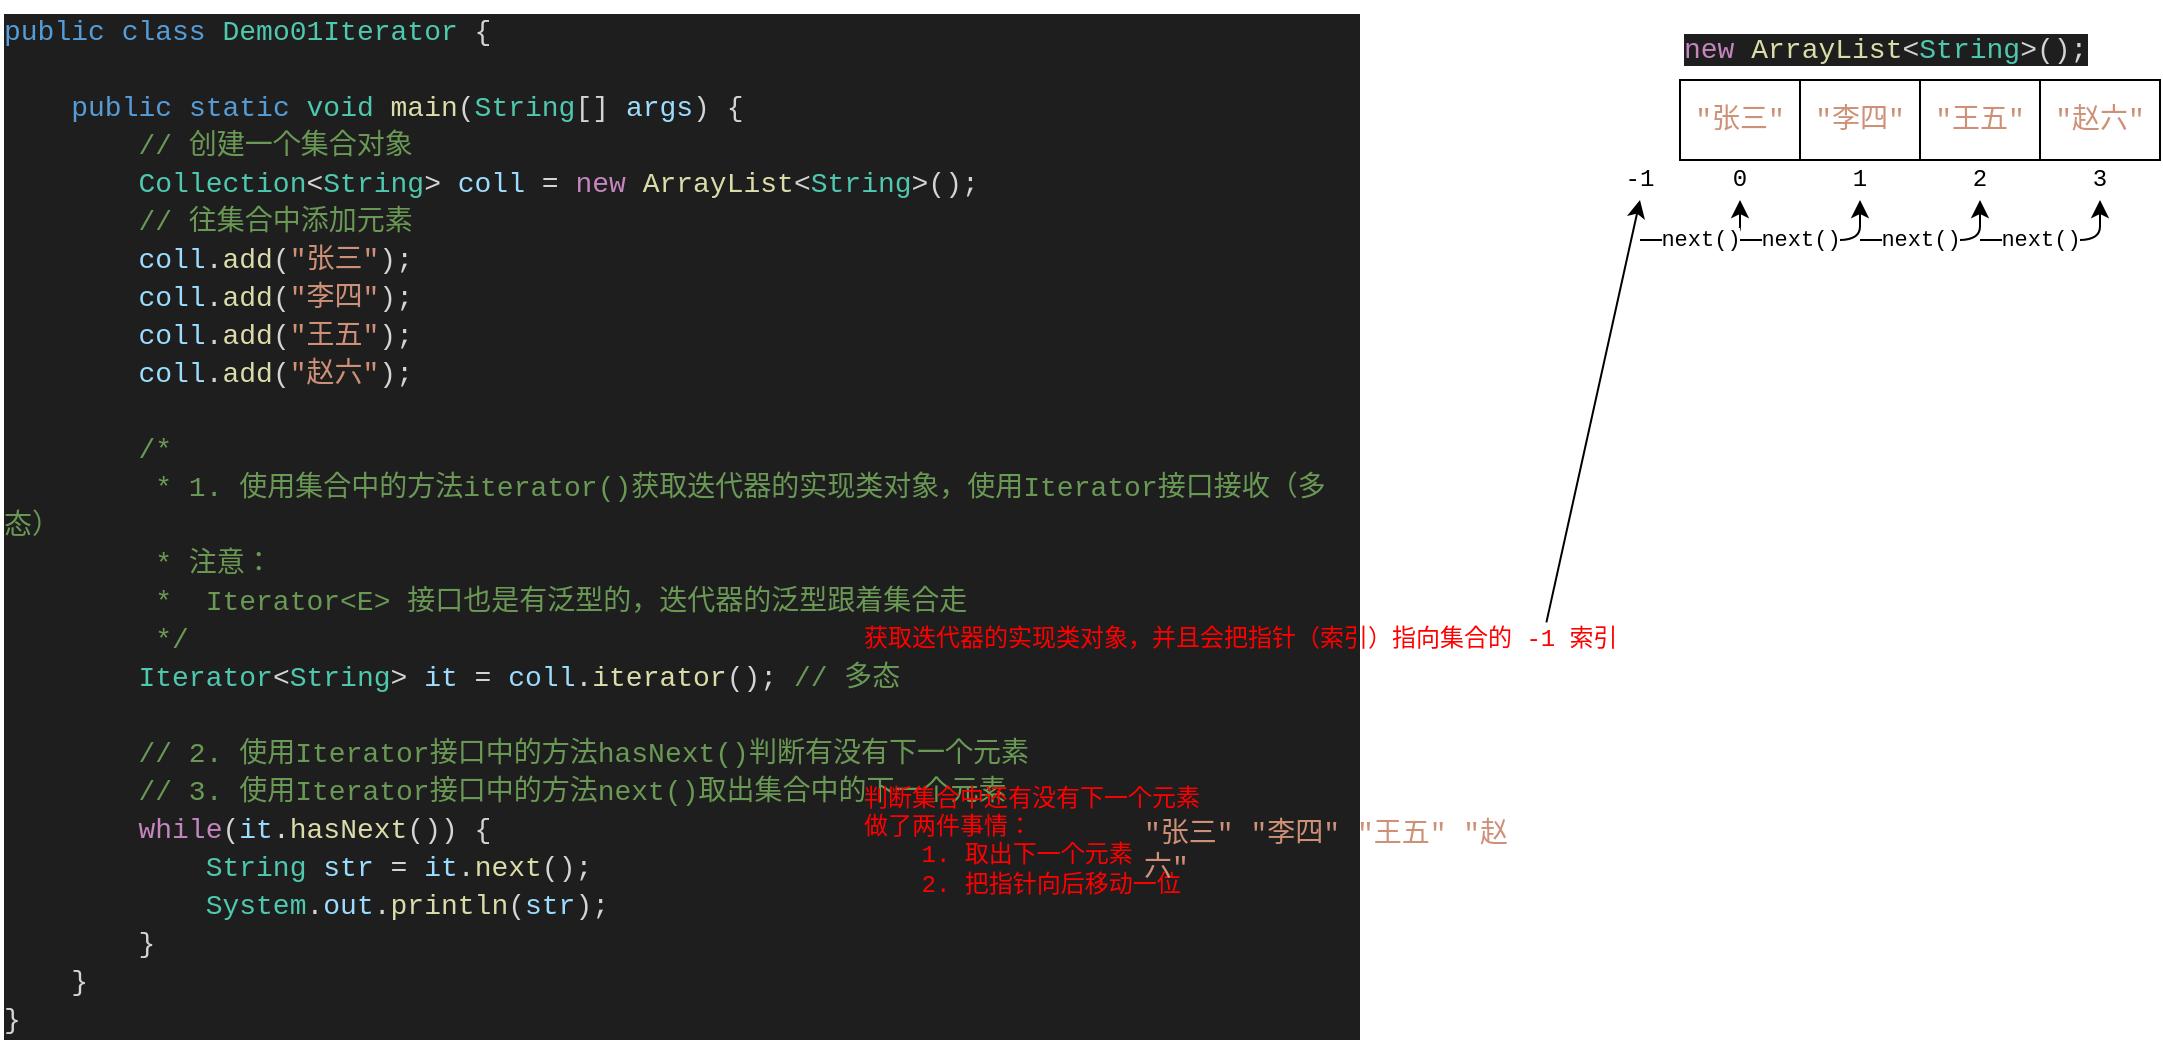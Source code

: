 <mxfile version="13.6.2" type="device"><diagram id="XjoFfy0BP40ar5_ZtJ74" name="Page-1"><mxGraphModel dx="1291" dy="603" grid="1" gridSize="10" guides="1" tooltips="1" connect="1" arrows="1" fold="1" page="1" pageScale="1" pageWidth="1100" pageHeight="850" math="0" shadow="0"><root><mxCell id="0"/><mxCell id="1" parent="0"/><mxCell id="JyxScc7RGJYvlbZQ12zW-1" value="&lt;div style=&quot;color: rgb(212 , 212 , 212) ; background-color: rgb(30 , 30 , 30) ; font-family: &amp;#34;consolas&amp;#34; , &amp;#34;courier new&amp;#34; , monospace ; font-weight: normal ; font-size: 14px ; line-height: 19px&quot;&gt;&lt;div&gt;&lt;span style=&quot;color: #569cd6&quot;&gt;public&lt;/span&gt;&lt;span style=&quot;color: #d4d4d4&quot;&gt;&amp;nbsp;&lt;/span&gt;&lt;span style=&quot;color: #569cd6&quot;&gt;class&lt;/span&gt;&lt;span style=&quot;color: #d4d4d4&quot;&gt;&amp;nbsp;&lt;/span&gt;&lt;span style=&quot;color: #4ec9b0&quot;&gt;Demo01Iterator&lt;/span&gt;&lt;span style=&quot;color: #d4d4d4&quot;&gt;&amp;nbsp;{&lt;/span&gt;&lt;/div&gt;&lt;br&gt;&lt;div&gt;&lt;span style=&quot;color: #d4d4d4&quot;&gt;&amp;nbsp;&amp;nbsp;&amp;nbsp;&amp;nbsp;&lt;/span&gt;&lt;span style=&quot;color: #569cd6&quot;&gt;public&lt;/span&gt;&lt;span style=&quot;color: #d4d4d4&quot;&gt;&amp;nbsp;&lt;/span&gt;&lt;span style=&quot;color: #569cd6&quot;&gt;static&lt;/span&gt;&lt;span style=&quot;color: #d4d4d4&quot;&gt;&amp;nbsp;&lt;/span&gt;&lt;span style=&quot;color: #4ec9b0&quot;&gt;void&lt;/span&gt;&lt;span style=&quot;color: #d4d4d4&quot;&gt;&amp;nbsp;&lt;/span&gt;&lt;span style=&quot;color: #dcdcaa&quot;&gt;main&lt;/span&gt;&lt;span style=&quot;color: #d4d4d4&quot;&gt;(&lt;/span&gt;&lt;span style=&quot;color: #4ec9b0&quot;&gt;String&lt;/span&gt;&lt;span style=&quot;color: #d4d4d4&quot;&gt;[]&amp;nbsp;&lt;/span&gt;&lt;span style=&quot;color: #9cdcfe&quot;&gt;args&lt;/span&gt;&lt;span style=&quot;color: #d4d4d4&quot;&gt;)&amp;nbsp;{&lt;/span&gt;&lt;/div&gt;&lt;div&gt;&lt;span style=&quot;color: #d4d4d4&quot;&gt;&amp;nbsp;&amp;nbsp;&amp;nbsp;&amp;nbsp;&amp;nbsp;&amp;nbsp;&amp;nbsp;&amp;nbsp;&lt;/span&gt;&lt;span style=&quot;color: #6a9955&quot;&gt;//&amp;nbsp;创建一个集合对象&lt;/span&gt;&lt;/div&gt;&lt;div&gt;&lt;span style=&quot;color: #d4d4d4&quot;&gt;&amp;nbsp;&amp;nbsp;&amp;nbsp;&amp;nbsp;&amp;nbsp;&amp;nbsp;&amp;nbsp;&amp;nbsp;&lt;/span&gt;&lt;span style=&quot;color: #4ec9b0&quot;&gt;Collection&lt;/span&gt;&lt;span style=&quot;color: #d4d4d4&quot;&gt;&amp;lt;&lt;/span&gt;&lt;span style=&quot;color: #4ec9b0&quot;&gt;String&lt;/span&gt;&lt;span style=&quot;color: #d4d4d4&quot;&gt;&amp;gt;&amp;nbsp;&lt;/span&gt;&lt;span style=&quot;color: #9cdcfe&quot;&gt;coll&lt;/span&gt;&lt;span style=&quot;color: #d4d4d4&quot;&gt;&amp;nbsp;=&amp;nbsp;&lt;/span&gt;&lt;span style=&quot;color: #c586c0&quot;&gt;new&lt;/span&gt;&lt;span style=&quot;color: #d4d4d4&quot;&gt;&amp;nbsp;&lt;/span&gt;&lt;span style=&quot;color: #dcdcaa&quot;&gt;ArrayList&lt;/span&gt;&lt;span style=&quot;color: #d4d4d4&quot;&gt;&amp;lt;&lt;/span&gt;&lt;span style=&quot;color: #4ec9b0&quot;&gt;String&lt;/span&gt;&lt;span style=&quot;color: #d4d4d4&quot;&gt;&amp;gt;();&lt;/span&gt;&lt;/div&gt;&lt;div&gt;&lt;span style=&quot;color: #d4d4d4&quot;&gt;&amp;nbsp;&amp;nbsp;&amp;nbsp;&amp;nbsp;&amp;nbsp;&amp;nbsp;&amp;nbsp;&amp;nbsp;&lt;/span&gt;&lt;span style=&quot;color: #6a9955&quot;&gt;//&amp;nbsp;往集合中添加元素&lt;/span&gt;&lt;/div&gt;&lt;div&gt;&lt;span style=&quot;color: #d4d4d4&quot;&gt;&amp;nbsp;&amp;nbsp;&amp;nbsp;&amp;nbsp;&amp;nbsp;&amp;nbsp;&amp;nbsp;&amp;nbsp;&lt;/span&gt;&lt;span style=&quot;color: #9cdcfe&quot;&gt;coll&lt;/span&gt;&lt;span style=&quot;color: #d4d4d4&quot;&gt;.&lt;/span&gt;&lt;span style=&quot;color: #dcdcaa&quot;&gt;add&lt;/span&gt;&lt;span style=&quot;color: #d4d4d4&quot;&gt;(&lt;/span&gt;&lt;span style=&quot;color: #ce9178&quot;&gt;&quot;张三&quot;&lt;/span&gt;&lt;span style=&quot;color: #d4d4d4&quot;&gt;);&lt;/span&gt;&lt;/div&gt;&lt;div&gt;&lt;span style=&quot;color: #d4d4d4&quot;&gt;&amp;nbsp;&amp;nbsp;&amp;nbsp;&amp;nbsp;&amp;nbsp;&amp;nbsp;&amp;nbsp;&amp;nbsp;&lt;/span&gt;&lt;span style=&quot;color: #9cdcfe&quot;&gt;coll&lt;/span&gt;&lt;span style=&quot;color: #d4d4d4&quot;&gt;.&lt;/span&gt;&lt;span style=&quot;color: #dcdcaa&quot;&gt;add&lt;/span&gt;&lt;span style=&quot;color: #d4d4d4&quot;&gt;(&lt;/span&gt;&lt;span style=&quot;color: #ce9178&quot;&gt;&quot;李四&quot;&lt;/span&gt;&lt;span style=&quot;color: #d4d4d4&quot;&gt;);&lt;/span&gt;&lt;/div&gt;&lt;div&gt;&lt;span style=&quot;color: #d4d4d4&quot;&gt;&amp;nbsp;&amp;nbsp;&amp;nbsp;&amp;nbsp;&amp;nbsp;&amp;nbsp;&amp;nbsp;&amp;nbsp;&lt;/span&gt;&lt;span style=&quot;color: #9cdcfe&quot;&gt;coll&lt;/span&gt;&lt;span style=&quot;color: #d4d4d4&quot;&gt;.&lt;/span&gt;&lt;span style=&quot;color: #dcdcaa&quot;&gt;add&lt;/span&gt;&lt;span style=&quot;color: #d4d4d4&quot;&gt;(&lt;/span&gt;&lt;span style=&quot;color: #ce9178&quot;&gt;&quot;王五&quot;&lt;/span&gt;&lt;span style=&quot;color: #d4d4d4&quot;&gt;);&lt;/span&gt;&lt;/div&gt;&lt;div&gt;&lt;span style=&quot;color: #d4d4d4&quot;&gt;&amp;nbsp;&amp;nbsp;&amp;nbsp;&amp;nbsp;&amp;nbsp;&amp;nbsp;&amp;nbsp;&amp;nbsp;&lt;/span&gt;&lt;span style=&quot;color: #9cdcfe&quot;&gt;coll&lt;/span&gt;&lt;span style=&quot;color: #d4d4d4&quot;&gt;.&lt;/span&gt;&lt;span style=&quot;color: #dcdcaa&quot;&gt;add&lt;/span&gt;&lt;span style=&quot;color: #d4d4d4&quot;&gt;(&lt;/span&gt;&lt;span style=&quot;color: #ce9178&quot;&gt;&quot;赵六&quot;&lt;/span&gt;&lt;span style=&quot;color: #d4d4d4&quot;&gt;);&lt;/span&gt;&lt;/div&gt;&lt;div&gt;&lt;span style=&quot;color: #d4d4d4&quot;&gt;&amp;nbsp;&amp;nbsp;&amp;nbsp;&amp;nbsp;&amp;nbsp;&amp;nbsp;&amp;nbsp;&amp;nbsp;&lt;/span&gt;&lt;/div&gt;&lt;div&gt;&lt;span style=&quot;color: #d4d4d4&quot;&gt;&amp;nbsp;&amp;nbsp;&amp;nbsp;&amp;nbsp;&amp;nbsp;&amp;nbsp;&amp;nbsp;&amp;nbsp;&lt;/span&gt;&lt;span style=&quot;color: #6a9955&quot;&gt;/*&lt;/span&gt;&lt;/div&gt;&lt;div&gt;&lt;span style=&quot;color: #6a9955&quot;&gt;&amp;nbsp;&amp;nbsp;&amp;nbsp;&amp;nbsp;&amp;nbsp;&amp;nbsp;&amp;nbsp;&amp;nbsp;&amp;nbsp;*&amp;nbsp;1.&amp;nbsp;使用集合中的方法iterator()获取迭代器的实现类对象，使用Iterator接口接收（多态）&lt;/span&gt;&lt;/div&gt;&lt;div&gt;&lt;span style=&quot;color: #6a9955&quot;&gt;&amp;nbsp;&amp;nbsp;&amp;nbsp;&amp;nbsp;&amp;nbsp;&amp;nbsp;&amp;nbsp;&amp;nbsp;&amp;nbsp;*&amp;nbsp;注意：&lt;/span&gt;&lt;/div&gt;&lt;div&gt;&lt;span style=&quot;color: #6a9955&quot;&gt;&amp;nbsp;&amp;nbsp;&amp;nbsp;&amp;nbsp;&amp;nbsp;&amp;nbsp;&amp;nbsp;&amp;nbsp;&amp;nbsp;*&amp;nbsp;&amp;nbsp;Iterator&amp;lt;E&amp;gt;&amp;nbsp;接口也是有泛型的，迭代器的泛型跟着集合走&lt;/span&gt;&lt;/div&gt;&lt;div&gt;&lt;span style=&quot;color: #6a9955&quot;&gt;&amp;nbsp;&amp;nbsp;&amp;nbsp;&amp;nbsp;&amp;nbsp;&amp;nbsp;&amp;nbsp;&amp;nbsp;&amp;nbsp;*/&lt;/span&gt;&lt;/div&gt;&lt;div&gt;&lt;span style=&quot;color: #d4d4d4&quot;&gt;&amp;nbsp;&amp;nbsp;&amp;nbsp;&amp;nbsp;&amp;nbsp;&amp;nbsp;&amp;nbsp;&amp;nbsp;&lt;/span&gt;&lt;span style=&quot;color: #4ec9b0&quot;&gt;Iterator&lt;/span&gt;&lt;span style=&quot;color: #d4d4d4&quot;&gt;&amp;lt;&lt;/span&gt;&lt;span style=&quot;color: #4ec9b0&quot;&gt;String&lt;/span&gt;&lt;span style=&quot;color: #d4d4d4&quot;&gt;&amp;gt;&amp;nbsp;&lt;/span&gt;&lt;span style=&quot;color: #9cdcfe&quot;&gt;it&lt;/span&gt;&lt;span style=&quot;color: #d4d4d4&quot;&gt;&amp;nbsp;=&amp;nbsp;&lt;/span&gt;&lt;span style=&quot;color: #9cdcfe&quot;&gt;coll&lt;/span&gt;&lt;span style=&quot;color: #d4d4d4&quot;&gt;.&lt;/span&gt;&lt;span style=&quot;color: #dcdcaa&quot;&gt;iterator&lt;/span&gt;&lt;span style=&quot;color: #d4d4d4&quot;&gt;();&amp;nbsp;&lt;/span&gt;&lt;span style=&quot;color: #6a9955&quot;&gt;//&amp;nbsp;多态&lt;/span&gt;&lt;/div&gt;&lt;br&gt;&lt;div&gt;&lt;span style=&quot;color: #d4d4d4&quot;&gt;&amp;nbsp;&amp;nbsp;&amp;nbsp;&amp;nbsp;&amp;nbsp;&amp;nbsp;&amp;nbsp;&amp;nbsp;&lt;/span&gt;&lt;span style=&quot;color: #6a9955&quot;&gt;//&amp;nbsp;2.&amp;nbsp;使用Iterator接口中的方法hasNext()判断有没有下一个元素&lt;/span&gt;&lt;/div&gt;&lt;div&gt;&lt;span style=&quot;color: #d4d4d4&quot;&gt;&amp;nbsp;&amp;nbsp;&amp;nbsp;&amp;nbsp;&amp;nbsp;&amp;nbsp;&amp;nbsp;&amp;nbsp;&lt;/span&gt;&lt;span style=&quot;color: #6a9955&quot;&gt;//&amp;nbsp;3.&amp;nbsp;使用Iterator接口中的方法next()取出集合中的下一个元素&lt;/span&gt;&lt;/div&gt;&lt;div&gt;&lt;span style=&quot;color: #d4d4d4&quot;&gt;&amp;nbsp; &amp;nbsp; &amp;nbsp; &amp;nbsp;&amp;nbsp;&lt;/span&gt;&lt;span style=&quot;font-family: &amp;#34;consolas&amp;#34; , &amp;#34;courier new&amp;#34; , monospace ; color: rgb(197 , 134 , 192)&quot;&gt;while&lt;/span&gt;&lt;span style=&quot;font-family: &amp;#34;consolas&amp;#34; , &amp;#34;courier new&amp;#34; , monospace&quot;&gt;(&lt;/span&gt;&lt;span style=&quot;font-family: &amp;#34;consolas&amp;#34; , &amp;#34;courier new&amp;#34; , monospace ; color: rgb(156 , 220 , 254)&quot;&gt;it&lt;/span&gt;&lt;span style=&quot;font-family: &amp;#34;consolas&amp;#34; , &amp;#34;courier new&amp;#34; , monospace&quot;&gt;.&lt;/span&gt;&lt;span style=&quot;font-family: &amp;#34;consolas&amp;#34; , &amp;#34;courier new&amp;#34; , monospace ; color: rgb(220 , 220 , 170)&quot;&gt;hasNext&lt;/span&gt;&lt;span style=&quot;font-family: &amp;#34;consolas&amp;#34; , &amp;#34;courier new&amp;#34; , monospace&quot;&gt;())&amp;nbsp;{&lt;/span&gt;&lt;/div&gt;&lt;div style=&quot;font-family: &amp;#34;consolas&amp;#34; , &amp;#34;courier new&amp;#34; , monospace ; line-height: 19px&quot;&gt;&lt;div&gt;&amp;nbsp;&amp;nbsp;&amp;nbsp;&amp;nbsp;&amp;nbsp;&amp;nbsp;&amp;nbsp;&amp;nbsp;&amp;nbsp;&amp;nbsp;&amp;nbsp;&amp;nbsp;&lt;span style=&quot;color: #4ec9b0&quot;&gt;String&lt;/span&gt;&amp;nbsp;&lt;span style=&quot;color: #9cdcfe&quot;&gt;str&lt;/span&gt;&amp;nbsp;=&amp;nbsp;&lt;span style=&quot;color: #9cdcfe&quot;&gt;it&lt;/span&gt;.&lt;span style=&quot;color: #dcdcaa&quot;&gt;next&lt;/span&gt;();&lt;/div&gt;&lt;div&gt;&amp;nbsp;&amp;nbsp;&amp;nbsp;&amp;nbsp;&amp;nbsp;&amp;nbsp;&amp;nbsp;&amp;nbsp;&amp;nbsp;&amp;nbsp;&amp;nbsp;&amp;nbsp;&lt;span style=&quot;color: #4ec9b0&quot;&gt;System&lt;/span&gt;.&lt;span style=&quot;color: #9cdcfe&quot;&gt;out&lt;/span&gt;.&lt;span style=&quot;color: #dcdcaa&quot;&gt;println&lt;/span&gt;(&lt;span style=&quot;color: #9cdcfe&quot;&gt;str&lt;/span&gt;);&lt;/div&gt;&lt;div&gt;&amp;nbsp;&amp;nbsp;&amp;nbsp;&amp;nbsp;&amp;nbsp;&amp;nbsp;&amp;nbsp;&amp;nbsp;}&lt;/div&gt;&lt;/div&gt;&lt;div&gt;&lt;span style=&quot;color: #d4d4d4&quot;&gt;&amp;nbsp;&amp;nbsp;&amp;nbsp;&amp;nbsp;}&lt;/span&gt;&lt;/div&gt;&lt;div&gt;&lt;span style=&quot;color: #d4d4d4&quot;&gt;}&lt;/span&gt;&lt;/div&gt;&lt;/div&gt;" style="text;whiteSpace=wrap;html=1;" vertex="1" parent="1"><mxGeometry width="680" height="510" as="geometry"/></mxCell><mxCell id="JyxScc7RGJYvlbZQ12zW-2" value="&lt;span style=&quot;font-family: consolas, &amp;quot;courier new&amp;quot;, monospace; font-size: 14px; font-style: normal; font-weight: 400; letter-spacing: normal; text-align: left; text-indent: 0px; text-transform: none; word-spacing: 0px; background-color: rgb(30, 30, 30); color: rgb(197, 134, 192);&quot;&gt;new&lt;/span&gt;&lt;span style=&quot;color: rgb(212, 212, 212); font-family: consolas, &amp;quot;courier new&amp;quot;, monospace; font-size: 14px; font-style: normal; font-weight: 400; letter-spacing: normal; text-align: left; text-indent: 0px; text-transform: none; word-spacing: 0px; background-color: rgb(30, 30, 30);&quot;&gt;&amp;nbsp;&lt;/span&gt;&lt;span style=&quot;font-family: consolas, &amp;quot;courier new&amp;quot;, monospace; font-size: 14px; font-style: normal; font-weight: 400; letter-spacing: normal; text-align: left; text-indent: 0px; text-transform: none; word-spacing: 0px; background-color: rgb(30, 30, 30); color: rgb(220, 220, 170);&quot;&gt;ArrayList&lt;/span&gt;&lt;span style=&quot;color: rgb(212, 212, 212); font-family: consolas, &amp;quot;courier new&amp;quot;, monospace; font-size: 14px; font-style: normal; font-weight: 400; letter-spacing: normal; text-align: left; text-indent: 0px; text-transform: none; word-spacing: 0px; background-color: rgb(30, 30, 30);&quot;&gt;&amp;lt;&lt;/span&gt;&lt;span style=&quot;font-family: consolas, &amp;quot;courier new&amp;quot;, monospace; font-size: 14px; font-style: normal; font-weight: 400; letter-spacing: normal; text-align: left; text-indent: 0px; text-transform: none; word-spacing: 0px; background-color: rgb(30, 30, 30); color: rgb(78, 201, 176);&quot;&gt;String&lt;/span&gt;&lt;span style=&quot;color: rgb(212, 212, 212); font-family: consolas, &amp;quot;courier new&amp;quot;, monospace; font-size: 14px; font-style: normal; font-weight: 400; letter-spacing: normal; text-align: left; text-indent: 0px; text-transform: none; word-spacing: 0px; background-color: rgb(30, 30, 30);&quot;&gt;&amp;gt;();&lt;/span&gt;" style="text;whiteSpace=wrap;html=1;" vertex="1" parent="1"><mxGeometry x="840" y="10" width="210" height="30" as="geometry"/></mxCell><mxCell id="JyxScc7RGJYvlbZQ12zW-9" value="0" style="text;html=1;strokeColor=none;fillColor=none;align=center;verticalAlign=middle;whiteSpace=wrap;rounded=0;fontFamily=Courier New;" vertex="1" parent="1"><mxGeometry x="850" y="80" width="40" height="20" as="geometry"/></mxCell><mxCell id="JyxScc7RGJYvlbZQ12zW-10" value="1" style="text;html=1;strokeColor=none;fillColor=none;align=center;verticalAlign=middle;whiteSpace=wrap;rounded=0;fontFamily=Courier New;" vertex="1" parent="1"><mxGeometry x="910" y="80" width="40" height="20" as="geometry"/></mxCell><mxCell id="JyxScc7RGJYvlbZQ12zW-11" value="2" style="text;html=1;strokeColor=none;fillColor=none;align=center;verticalAlign=middle;whiteSpace=wrap;rounded=0;fontFamily=Courier New;" vertex="1" parent="1"><mxGeometry x="970" y="80" width="40" height="20" as="geometry"/></mxCell><mxCell id="JyxScc7RGJYvlbZQ12zW-12" value="3" style="text;html=1;strokeColor=none;fillColor=none;align=center;verticalAlign=middle;whiteSpace=wrap;rounded=0;fontFamily=Courier New;" vertex="1" parent="1"><mxGeometry x="1030" y="80" width="40" height="20" as="geometry"/></mxCell><mxCell id="JyxScc7RGJYvlbZQ12zW-13" value="获取迭代器的实现类对象，并且会把指针（索引）指向集合的 -1 索引" style="text;html=1;align=left;verticalAlign=middle;resizable=0;points=[];autosize=1;fontFamily=Courier New;fontColor=#FF0000;" vertex="1" parent="1"><mxGeometry x="430" y="310" width="390" height="20" as="geometry"/></mxCell><mxCell id="JyxScc7RGJYvlbZQ12zW-3" value="" style="shape=table;html=1;whiteSpace=wrap;startSize=0;container=1;collapsible=0;childLayout=tableLayout;" vertex="1" parent="1"><mxGeometry x="840" y="40" width="240" height="40" as="geometry"/></mxCell><mxCell id="JyxScc7RGJYvlbZQ12zW-4" value="" style="shape=partialRectangle;html=1;whiteSpace=wrap;collapsible=0;dropTarget=0;pointerEvents=0;fillColor=none;top=0;left=0;bottom=0;right=0;points=[[0,0.5],[1,0.5]];portConstraint=eastwest;" vertex="1" parent="JyxScc7RGJYvlbZQ12zW-3"><mxGeometry width="240" height="40" as="geometry"/></mxCell><mxCell id="JyxScc7RGJYvlbZQ12zW-5" value="&lt;span style=&quot;color: rgb(206 , 145 , 120) ; font-family: &amp;#34;consolas&amp;#34; , &amp;#34;courier new&amp;#34; , monospace ; font-size: 14px ; text-align: left&quot;&gt;&quot;张三&quot;&lt;/span&gt;" style="shape=partialRectangle;html=1;whiteSpace=wrap;connectable=0;overflow=hidden;fillColor=none;top=0;left=0;bottom=0;right=0;" vertex="1" parent="JyxScc7RGJYvlbZQ12zW-4"><mxGeometry width="60" height="40" as="geometry"/></mxCell><mxCell id="JyxScc7RGJYvlbZQ12zW-6" value="&lt;span style=&quot;color: rgb(206 , 145 , 120) ; font-family: &amp;#34;consolas&amp;#34; , &amp;#34;courier new&amp;#34; , monospace ; font-size: 14px ; text-align: left&quot;&gt;&quot;李四&quot;&lt;/span&gt;" style="shape=partialRectangle;html=1;whiteSpace=wrap;connectable=0;overflow=hidden;fillColor=none;top=0;left=0;bottom=0;right=0;" vertex="1" parent="JyxScc7RGJYvlbZQ12zW-4"><mxGeometry x="60" width="60" height="40" as="geometry"/></mxCell><mxCell id="JyxScc7RGJYvlbZQ12zW-7" value="&lt;span style=&quot;color: rgb(206 , 145 , 120) ; font-family: &amp;#34;consolas&amp;#34; , &amp;#34;courier new&amp;#34; , monospace ; font-size: 14px ; text-align: left&quot;&gt;&quot;王五&quot;&lt;/span&gt;" style="shape=partialRectangle;html=1;whiteSpace=wrap;connectable=0;overflow=hidden;fillColor=none;top=0;left=0;bottom=0;right=0;" vertex="1" parent="JyxScc7RGJYvlbZQ12zW-4"><mxGeometry x="120" width="60" height="40" as="geometry"/></mxCell><mxCell id="JyxScc7RGJYvlbZQ12zW-8" value="&lt;span style=&quot;color: rgb(206 , 145 , 120) ; font-family: &amp;#34;consolas&amp;#34; , &amp;#34;courier new&amp;#34; , monospace ; font-size: 14px ; text-align: left&quot;&gt;&quot;赵六&quot;&lt;/span&gt;" style="shape=partialRectangle;html=1;whiteSpace=wrap;connectable=0;overflow=hidden;fillColor=none;top=0;left=0;bottom=0;right=0;" vertex="1" parent="JyxScc7RGJYvlbZQ12zW-4"><mxGeometry x="180" width="60" height="40" as="geometry"/></mxCell><mxCell id="JyxScc7RGJYvlbZQ12zW-15" value="判断集合中还有没有下一个元素" style="text;html=1;align=left;verticalAlign=middle;resizable=0;points=[];autosize=1;fontFamily=Courier New;fontColor=#FF0000;" vertex="1" parent="1"><mxGeometry x="430" y="390" width="180" height="20" as="geometry"/></mxCell><mxCell id="JyxScc7RGJYvlbZQ12zW-16" value="-1" style="text;html=1;strokeColor=none;fillColor=none;align=center;verticalAlign=middle;whiteSpace=wrap;rounded=0;fontFamily=Courier New;" vertex="1" parent="1"><mxGeometry x="800" y="80" width="40" height="20" as="geometry"/></mxCell><mxCell id="JyxScc7RGJYvlbZQ12zW-17" value="" style="endArrow=classic;html=1;fontFamily=Courier New;fontColor=#FF0000;exitX=0.88;exitY=0.059;exitDx=0;exitDy=0;exitPerimeter=0;entryX=0.5;entryY=1;entryDx=0;entryDy=0;" edge="1" parent="1" source="JyxScc7RGJYvlbZQ12zW-13" target="JyxScc7RGJYvlbZQ12zW-16"><mxGeometry width="50" height="50" relative="1" as="geometry"><mxPoint x="580" y="310" as="sourcePoint"/><mxPoint x="630" y="260" as="targetPoint"/></mxGeometry></mxCell><mxCell id="JyxScc7RGJYvlbZQ12zW-18" value="做了两件事情：&lt;br&gt;&amp;nbsp; &amp;nbsp; 1. 取出下一个元素&lt;br&gt;&amp;nbsp; &amp;nbsp; 2. 把指针向后移动一位" style="text;html=1;align=left;verticalAlign=top;resizable=0;points=[];autosize=1;fontFamily=Courier New;fontColor=#FF0000;" vertex="1" parent="1"><mxGeometry x="430" y="400" width="170" height="50" as="geometry"/></mxCell><mxCell id="JyxScc7RGJYvlbZQ12zW-19" value="next()" style="endArrow=classic;html=1;fontFamily=Courier New;entryX=0.5;entryY=1;entryDx=0;entryDy=0;" edge="1" parent="1" target="JyxScc7RGJYvlbZQ12zW-9"><mxGeometry x="-0.143" width="50" height="50" relative="1" as="geometry"><mxPoint x="820" y="120" as="sourcePoint"/><mxPoint x="940" y="240" as="targetPoint"/><Array as="points"><mxPoint x="840" y="120"/><mxPoint x="870" y="120"/></Array><mxPoint as="offset"/></mxGeometry></mxCell><mxCell id="JyxScc7RGJYvlbZQ12zW-20" value="next()" style="endArrow=classic;html=1;fontFamily=Courier New;entryX=0.5;entryY=1;entryDx=0;entryDy=0;" edge="1" parent="1"><mxGeometry x="-0.25" width="50" height="50" relative="1" as="geometry"><mxPoint x="870" y="120" as="sourcePoint"/><mxPoint x="930" y="100" as="targetPoint"/><Array as="points"><mxPoint x="900" y="120"/><mxPoint x="930" y="120"/></Array><mxPoint as="offset"/></mxGeometry></mxCell><mxCell id="JyxScc7RGJYvlbZQ12zW-22" value="next()" style="endArrow=classic;html=1;fontFamily=Courier New;entryX=0.5;entryY=1;entryDx=0;entryDy=0;" edge="1" parent="1"><mxGeometry x="-0.25" width="50" height="50" relative="1" as="geometry"><mxPoint x="930" y="120" as="sourcePoint"/><mxPoint x="990" y="100" as="targetPoint"/><Array as="points"><mxPoint x="960" y="120"/><mxPoint x="990" y="120"/></Array><mxPoint as="offset"/></mxGeometry></mxCell><mxCell id="JyxScc7RGJYvlbZQ12zW-24" value="next()" style="endArrow=classic;html=1;fontFamily=Courier New;entryX=0.5;entryY=1;entryDx=0;entryDy=0;" edge="1" parent="1"><mxGeometry x="-0.25" width="50" height="50" relative="1" as="geometry"><mxPoint x="990" y="120" as="sourcePoint"/><mxPoint x="1050" y="100" as="targetPoint"/><Array as="points"><mxPoint x="1020" y="120"/><mxPoint x="1050" y="120"/></Array><mxPoint as="offset"/></mxGeometry></mxCell><mxCell id="JyxScc7RGJYvlbZQ12zW-25" value="&lt;span style=&quot;color: rgb(206 , 145 , 120) ; font-family: &amp;#34;consolas&amp;#34; , &amp;#34;courier new&amp;#34; , monospace ; font-size: 14px ; font-style: normal ; font-weight: 400 ; letter-spacing: normal ; text-align: left ; text-indent: 0px ; text-transform: none ; word-spacing: 0px ; display: inline ; float: none&quot;&gt;&quot;张三&quot;&amp;nbsp;&lt;/span&gt;&lt;span style=&quot;color: rgb(206 , 145 , 120) ; font-family: &amp;#34;consolas&amp;#34; , &amp;#34;courier new&amp;#34; , monospace ; font-size: 14px&quot;&gt;&quot;李四&quot;&amp;nbsp;&lt;/span&gt;&lt;span style=&quot;color: rgb(206 , 145 , 120) ; font-family: &amp;#34;consolas&amp;#34; , &amp;#34;courier new&amp;#34; , monospace ; font-size: 14px&quot;&gt;&quot;王五&quot;&amp;nbsp;&lt;/span&gt;&lt;span style=&quot;color: rgb(206 , 145 , 120) ; font-family: &amp;#34;consolas&amp;#34; , &amp;#34;courier new&amp;#34; , monospace ; font-size: 14px&quot;&gt;&quot;赵六&quot;&lt;/span&gt;" style="text;whiteSpace=wrap;html=1;fontFamily=Courier New;fontColor=#000000;verticalAlign=middle;" vertex="1" parent="1"><mxGeometry x="570" y="415" width="200" height="20" as="geometry"/></mxCell></root></mxGraphModel></diagram></mxfile>